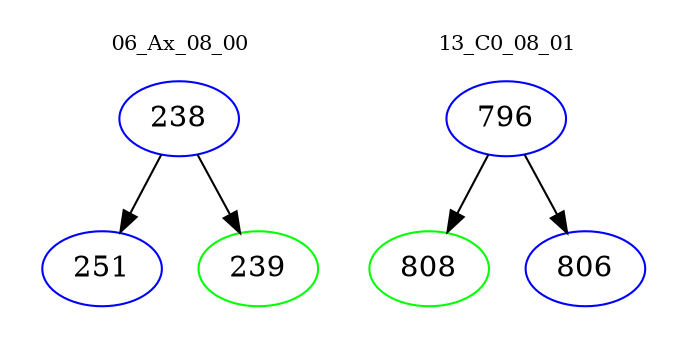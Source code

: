 digraph{
subgraph cluster_0 {
color = white
label = "06_Ax_08_00";
fontsize=10;
T0_238 [label="238", color="blue"]
T0_238 -> T0_251 [color="black"]
T0_251 [label="251", color="blue"]
T0_238 -> T0_239 [color="black"]
T0_239 [label="239", color="green"]
}
subgraph cluster_1 {
color = white
label = "13_C0_08_01";
fontsize=10;
T1_796 [label="796", color="blue"]
T1_796 -> T1_808 [color="black"]
T1_808 [label="808", color="green"]
T1_796 -> T1_806 [color="black"]
T1_806 [label="806", color="blue"]
}
}
